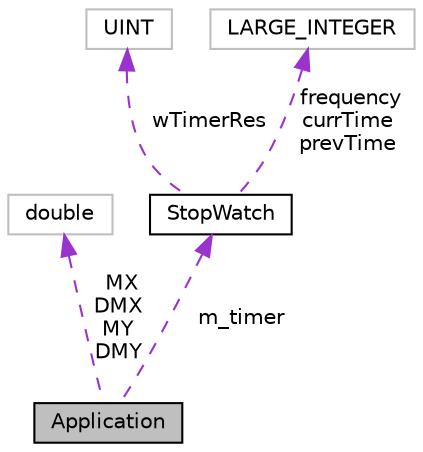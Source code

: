 digraph "Application"
{
  bgcolor="transparent";
  edge [fontname="Helvetica",fontsize="10",labelfontname="Helvetica",labelfontsize="10"];
  node [fontname="Helvetica",fontsize="10",shape=record];
  Node1 [label="Application",height=0.2,width=0.4,color="black", fillcolor="grey75", style="filled", fontcolor="black"];
  Node2 -> Node1 [dir="back",color="darkorchid3",fontsize="10",style="dashed",label=" MX\nDMX\nMY\nDMY" ,fontname="Helvetica"];
  Node2 [label="double",height=0.2,width=0.4,color="grey75"];
  Node3 -> Node1 [dir="back",color="darkorchid3",fontsize="10",style="dashed",label=" m_timer" ,fontname="Helvetica"];
  Node3 [label="StopWatch",height=0.2,width=0.4,color="black",URL="$classStopWatch.html"];
  Node4 -> Node3 [dir="back",color="darkorchid3",fontsize="10",style="dashed",label=" wTimerRes" ,fontname="Helvetica"];
  Node4 [label="UINT",height=0.2,width=0.4,color="grey75"];
  Node5 -> Node3 [dir="back",color="darkorchid3",fontsize="10",style="dashed",label=" frequency\ncurrTime\nprevTime" ,fontname="Helvetica"];
  Node5 [label="LARGE_INTEGER",height=0.2,width=0.4,color="grey75"];
}
